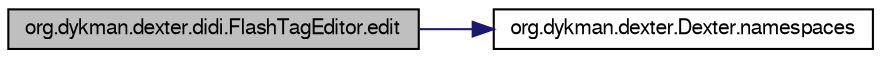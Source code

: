 digraph G
{
  bgcolor="transparent";
  edge [fontname="FreeSans",fontsize=10,labelfontname="FreeSans",labelfontsize=10];
  node [fontname="FreeSans",fontsize=10,shape=record];
  rankdir=LR;
  Node1 [label="org.dykman.dexter.didi.FlashTagEditor.edit",height=0.2,width=0.4,color="black", fillcolor="grey75", style="filled" fontcolor="black"];
  Node1 -> Node2 [color="midnightblue",fontsize=10,style="solid",fontname="FreeSans"];
  Node2 [label="org.dykman.dexter.Dexter.namespaces",height=0.2,width=0.4,color="black",URL="$classorg_1_1dykman_1_1dexter_1_1Dexter.html#9c3b639929d3f4b93450e92aafccb2b8"];
}
